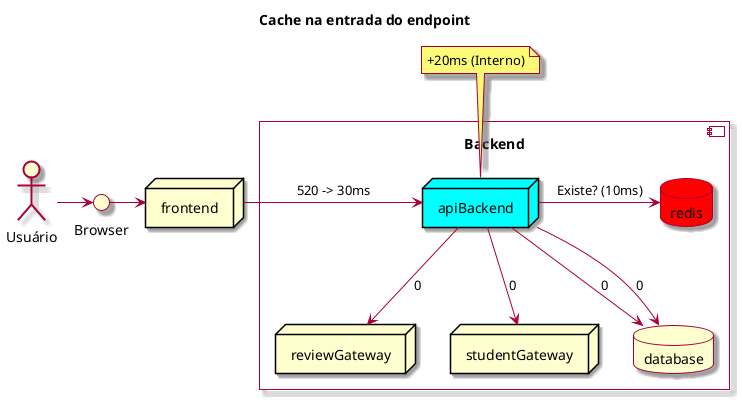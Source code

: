 @startuml

skin rose

Title: Cache na entrada do endpoint

actor "Usuário" as actor
interface "Browser" as browser
node frontend

actor -> browser
browser -> frontend

component "Backend\n" {

  node "apiBackend" as backend #aqua
  node reviewGateway as reviewGateway
  node studentGateway as studentGateway
  database database
  database redis as redis  #red

  backend -> redis: Existe? (10ms)
  backend --> database: 0
  backend --> database: 0
  backend --> reviewGateway: 0
  backend --> studentGateway: 0
}

frontend -> backend: 520 -> 30ms
note top of backend: +20ms (Interno)

@enduml